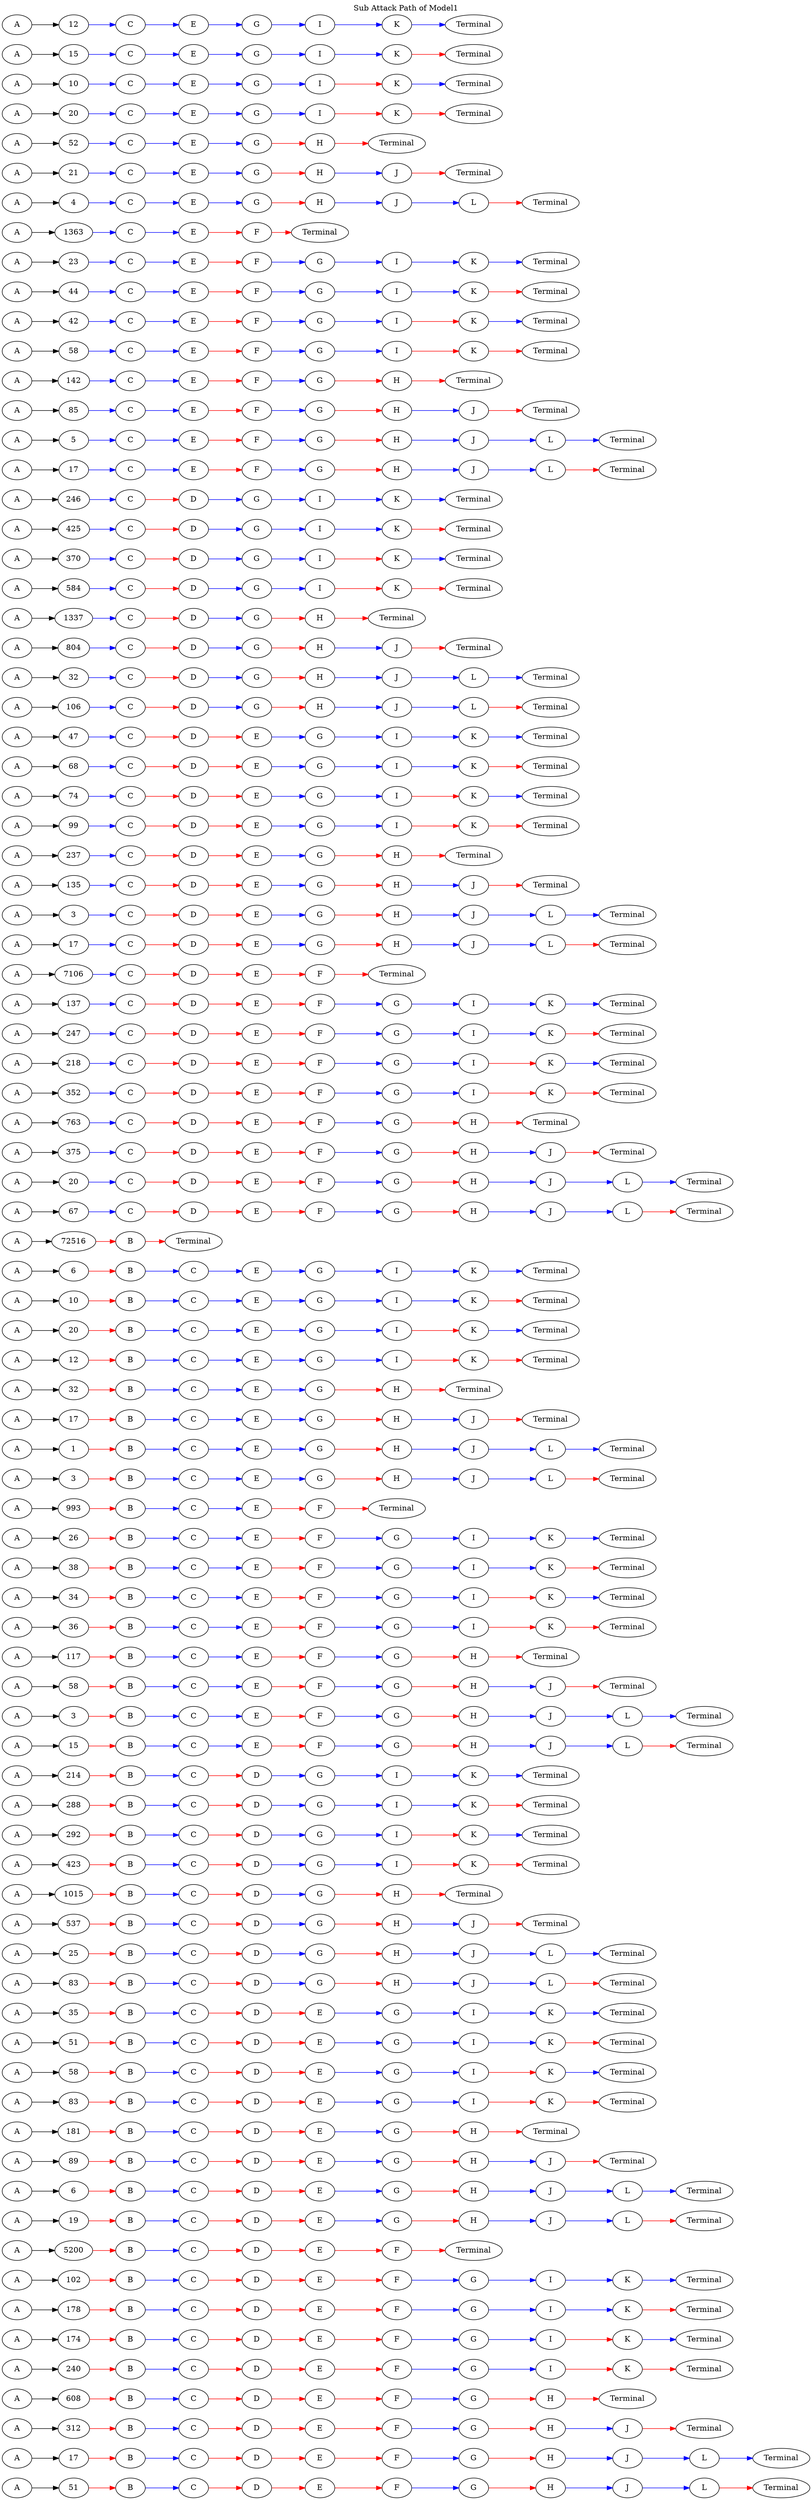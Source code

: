 // Sub Attack Path
digraph SubAttackPathModel {
	graph [label="Sub Attack Path of Model1" labelloc=t rankdir=LR]
	A1 [label=A]
	number_of_attack1 [label=51]
	A1 -> number_of_attack1
	B1 [label=B]
	number_of_attack1 -> B1 [color=red]
	C1 [label=C]
	B1 -> C1 [color=blue]
	D1 [label=D]
	C1 -> D1 [color=red]
	E1 [label=E]
	D1 -> E1 [color=red]
	F1 [label=F]
	E1 -> F1 [color=red]
	G1 [label=G]
	F1 -> G1 [color=blue]
	H1 [label=H]
	G1 -> H1 [color=red]
	J1 [label=J]
	H1 -> J1 [color=blue]
	L1 [label=L]
	J1 -> L1 [color=blue]
	Terminal1 [label=Terminal]
	L1 -> Terminal1 [color=red]
	A2 [label=A]
	number_of_attack2 [label=17]
	A2 -> number_of_attack2
	B2 [label=B]
	number_of_attack2 -> B2 [color=red]
	C2 [label=C]
	B2 -> C2 [color=blue]
	D2 [label=D]
	C2 -> D2 [color=red]
	E2 [label=E]
	D2 -> E2 [color=red]
	F2 [label=F]
	E2 -> F2 [color=red]
	G2 [label=G]
	F2 -> G2 [color=blue]
	H2 [label=H]
	G2 -> H2 [color=red]
	J2 [label=J]
	H2 -> J2 [color=blue]
	L2 [label=L]
	J2 -> L2 [color=blue]
	Terminal2 [label=Terminal]
	L2 -> Terminal2 [color=blue]
	A3 [label=A]
	number_of_attack3 [label=312]
	A3 -> number_of_attack3
	B3 [label=B]
	number_of_attack3 -> B3 [color=red]
	C3 [label=C]
	B3 -> C3 [color=blue]
	D3 [label=D]
	C3 -> D3 [color=red]
	E3 [label=E]
	D3 -> E3 [color=red]
	F3 [label=F]
	E3 -> F3 [color=red]
	G3 [label=G]
	F3 -> G3 [color=blue]
	H3 [label=H]
	G3 -> H3 [color=red]
	J3 [label=J]
	H3 -> J3 [color=blue]
	Terminal3 [label=Terminal]
	J3 -> Terminal3 [color=red]
	A4 [label=A]
	number_of_attack4 [label=608]
	A4 -> number_of_attack4
	B4 [label=B]
	number_of_attack4 -> B4 [color=red]
	C4 [label=C]
	B4 -> C4 [color=blue]
	D4 [label=D]
	C4 -> D4 [color=red]
	E4 [label=E]
	D4 -> E4 [color=red]
	F4 [label=F]
	E4 -> F4 [color=red]
	G4 [label=G]
	F4 -> G4 [color=blue]
	H4 [label=H]
	G4 -> H4 [color=red]
	Terminal4 [label=Terminal]
	H4 -> Terminal4 [color=red]
	A5 [label=A]
	number_of_attack5 [label=240]
	A5 -> number_of_attack5
	B5 [label=B]
	number_of_attack5 -> B5 [color=red]
	C5 [label=C]
	B5 -> C5 [color=blue]
	D5 [label=D]
	C5 -> D5 [color=red]
	E5 [label=E]
	D5 -> E5 [color=red]
	F5 [label=F]
	E5 -> F5 [color=red]
	G5 [label=G]
	F5 -> G5 [color=blue]
	I5 [label=I]
	G5 -> I5 [color=blue]
	K5 [label=K]
	I5 -> K5 [color=red]
	Terminal5 [label=Terminal]
	K5 -> Terminal5 [color=red]
	A6 [label=A]
	number_of_attack6 [label=174]
	A6 -> number_of_attack6
	B6 [label=B]
	number_of_attack6 -> B6 [color=red]
	C6 [label=C]
	B6 -> C6 [color=blue]
	D6 [label=D]
	C6 -> D6 [color=red]
	E6 [label=E]
	D6 -> E6 [color=red]
	F6 [label=F]
	E6 -> F6 [color=red]
	G6 [label=G]
	F6 -> G6 [color=blue]
	I6 [label=I]
	G6 -> I6 [color=blue]
	K6 [label=K]
	I6 -> K6 [color=red]
	Terminal6 [label=Terminal]
	K6 -> Terminal6 [color=blue]
	A7 [label=A]
	number_of_attack7 [label=178]
	A7 -> number_of_attack7
	B7 [label=B]
	number_of_attack7 -> B7 [color=red]
	C7 [label=C]
	B7 -> C7 [color=blue]
	D7 [label=D]
	C7 -> D7 [color=red]
	E7 [label=E]
	D7 -> E7 [color=red]
	F7 [label=F]
	E7 -> F7 [color=red]
	G7 [label=G]
	F7 -> G7 [color=blue]
	I7 [label=I]
	G7 -> I7 [color=blue]
	K7 [label=K]
	I7 -> K7 [color=blue]
	Terminal7 [label=Terminal]
	K7 -> Terminal7 [color=red]
	A8 [label=A]
	number_of_attack8 [label=102]
	A8 -> number_of_attack8
	B8 [label=B]
	number_of_attack8 -> B8 [color=red]
	C8 [label=C]
	B8 -> C8 [color=blue]
	D8 [label=D]
	C8 -> D8 [color=red]
	E8 [label=E]
	D8 -> E8 [color=red]
	F8 [label=F]
	E8 -> F8 [color=red]
	G8 [label=G]
	F8 -> G8 [color=blue]
	I8 [label=I]
	G8 -> I8 [color=blue]
	K8 [label=K]
	I8 -> K8 [color=blue]
	Terminal8 [label=Terminal]
	K8 -> Terminal8 [color=blue]
	A9 [label=A]
	number_of_attack9 [label=5200]
	A9 -> number_of_attack9
	B9 [label=B]
	number_of_attack9 -> B9 [color=red]
	C9 [label=C]
	B9 -> C9 [color=blue]
	D9 [label=D]
	C9 -> D9 [color=red]
	E9 [label=E]
	D9 -> E9 [color=red]
	F9 [label=F]
	E9 -> F9 [color=red]
	Terminal9 [label=Terminal]
	F9 -> Terminal9 [color=red]
	A10 [label=A]
	number_of_attack10 [label=19]
	A10 -> number_of_attack10
	B10 [label=B]
	number_of_attack10 -> B10 [color=red]
	C10 [label=C]
	B10 -> C10 [color=blue]
	D10 [label=D]
	C10 -> D10 [color=red]
	E10 [label=E]
	D10 -> E10 [color=red]
	G10 [label=G]
	E10 -> G10 [color=blue]
	H10 [label=H]
	G10 -> H10 [color=red]
	J10 [label=J]
	H10 -> J10 [color=blue]
	L10 [label=L]
	J10 -> L10 [color=blue]
	Terminal10 [label=Terminal]
	L10 -> Terminal10 [color=red]
	A11 [label=A]
	number_of_attack11 [label=6]
	A11 -> number_of_attack11
	B11 [label=B]
	number_of_attack11 -> B11 [color=red]
	C11 [label=C]
	B11 -> C11 [color=blue]
	D11 [label=D]
	C11 -> D11 [color=red]
	E11 [label=E]
	D11 -> E11 [color=red]
	G11 [label=G]
	E11 -> G11 [color=blue]
	H11 [label=H]
	G11 -> H11 [color=red]
	J11 [label=J]
	H11 -> J11 [color=blue]
	L11 [label=L]
	J11 -> L11 [color=blue]
	Terminal11 [label=Terminal]
	L11 -> Terminal11 [color=blue]
	A12 [label=A]
	number_of_attack12 [label=89]
	A12 -> number_of_attack12
	B12 [label=B]
	number_of_attack12 -> B12 [color=red]
	C12 [label=C]
	B12 -> C12 [color=blue]
	D12 [label=D]
	C12 -> D12 [color=red]
	E12 [label=E]
	D12 -> E12 [color=red]
	G12 [label=G]
	E12 -> G12 [color=blue]
	H12 [label=H]
	G12 -> H12 [color=red]
	J12 [label=J]
	H12 -> J12 [color=blue]
	Terminal12 [label=Terminal]
	J12 -> Terminal12 [color=red]
	A13 [label=A]
	number_of_attack13 [label=181]
	A13 -> number_of_attack13
	B13 [label=B]
	number_of_attack13 -> B13 [color=red]
	C13 [label=C]
	B13 -> C13 [color=blue]
	D13 [label=D]
	C13 -> D13 [color=red]
	E13 [label=E]
	D13 -> E13 [color=red]
	G13 [label=G]
	E13 -> G13 [color=blue]
	H13 [label=H]
	G13 -> H13 [color=red]
	Terminal13 [label=Terminal]
	H13 -> Terminal13 [color=red]
	A14 [label=A]
	number_of_attack14 [label=83]
	A14 -> number_of_attack14
	B14 [label=B]
	number_of_attack14 -> B14 [color=red]
	C14 [label=C]
	B14 -> C14 [color=blue]
	D14 [label=D]
	C14 -> D14 [color=red]
	E14 [label=E]
	D14 -> E14 [color=red]
	G14 [label=G]
	E14 -> G14 [color=blue]
	I14 [label=I]
	G14 -> I14 [color=blue]
	K14 [label=K]
	I14 -> K14 [color=red]
	Terminal14 [label=Terminal]
	K14 -> Terminal14 [color=red]
	A15 [label=A]
	number_of_attack15 [label=58]
	A15 -> number_of_attack15
	B15 [label=B]
	number_of_attack15 -> B15 [color=red]
	C15 [label=C]
	B15 -> C15 [color=blue]
	D15 [label=D]
	C15 -> D15 [color=red]
	E15 [label=E]
	D15 -> E15 [color=red]
	G15 [label=G]
	E15 -> G15 [color=blue]
	I15 [label=I]
	G15 -> I15 [color=blue]
	K15 [label=K]
	I15 -> K15 [color=red]
	Terminal15 [label=Terminal]
	K15 -> Terminal15 [color=blue]
	A16 [label=A]
	number_of_attack16 [label=51]
	A16 -> number_of_attack16
	B16 [label=B]
	number_of_attack16 -> B16 [color=red]
	C16 [label=C]
	B16 -> C16 [color=blue]
	D16 [label=D]
	C16 -> D16 [color=red]
	E16 [label=E]
	D16 -> E16 [color=red]
	G16 [label=G]
	E16 -> G16 [color=blue]
	I16 [label=I]
	G16 -> I16 [color=blue]
	K16 [label=K]
	I16 -> K16 [color=blue]
	Terminal16 [label=Terminal]
	K16 -> Terminal16 [color=red]
	A17 [label=A]
	number_of_attack17 [label=35]
	A17 -> number_of_attack17
	B17 [label=B]
	number_of_attack17 -> B17 [color=red]
	C17 [label=C]
	B17 -> C17 [color=blue]
	D17 [label=D]
	C17 -> D17 [color=red]
	E17 [label=E]
	D17 -> E17 [color=red]
	G17 [label=G]
	E17 -> G17 [color=blue]
	I17 [label=I]
	G17 -> I17 [color=blue]
	K17 [label=K]
	I17 -> K17 [color=blue]
	Terminal17 [label=Terminal]
	K17 -> Terminal17 [color=blue]
	A18 [label=A]
	number_of_attack18 [label=83]
	A18 -> number_of_attack18
	B18 [label=B]
	number_of_attack18 -> B18 [color=red]
	C18 [label=C]
	B18 -> C18 [color=blue]
	D18 [label=D]
	C18 -> D18 [color=red]
	G18 [label=G]
	D18 -> G18 [color=blue]
	H18 [label=H]
	G18 -> H18 [color=red]
	J18 [label=J]
	H18 -> J18 [color=blue]
	L18 [label=L]
	J18 -> L18 [color=blue]
	Terminal18 [label=Terminal]
	L18 -> Terminal18 [color=red]
	A19 [label=A]
	number_of_attack19 [label=25]
	A19 -> number_of_attack19
	B19 [label=B]
	number_of_attack19 -> B19 [color=red]
	C19 [label=C]
	B19 -> C19 [color=blue]
	D19 [label=D]
	C19 -> D19 [color=red]
	G19 [label=G]
	D19 -> G19 [color=blue]
	H19 [label=H]
	G19 -> H19 [color=red]
	J19 [label=J]
	H19 -> J19 [color=blue]
	L19 [label=L]
	J19 -> L19 [color=blue]
	Terminal19 [label=Terminal]
	L19 -> Terminal19 [color=blue]
	A20 [label=A]
	number_of_attack20 [label=537]
	A20 -> number_of_attack20
	B20 [label=B]
	number_of_attack20 -> B20 [color=red]
	C20 [label=C]
	B20 -> C20 [color=blue]
	D20 [label=D]
	C20 -> D20 [color=red]
	G20 [label=G]
	D20 -> G20 [color=blue]
	H20 [label=H]
	G20 -> H20 [color=red]
	J20 [label=J]
	H20 -> J20 [color=blue]
	Terminal20 [label=Terminal]
	J20 -> Terminal20 [color=red]
	A21 [label=A]
	number_of_attack21 [label=1015]
	A21 -> number_of_attack21
	B21 [label=B]
	number_of_attack21 -> B21 [color=red]
	C21 [label=C]
	B21 -> C21 [color=blue]
	D21 [label=D]
	C21 -> D21 [color=red]
	G21 [label=G]
	D21 -> G21 [color=blue]
	H21 [label=H]
	G21 -> H21 [color=red]
	Terminal21 [label=Terminal]
	H21 -> Terminal21 [color=red]
	A22 [label=A]
	number_of_attack22 [label=423]
	A22 -> number_of_attack22
	B22 [label=B]
	number_of_attack22 -> B22 [color=red]
	C22 [label=C]
	B22 -> C22 [color=blue]
	D22 [label=D]
	C22 -> D22 [color=red]
	G22 [label=G]
	D22 -> G22 [color=blue]
	I22 [label=I]
	G22 -> I22 [color=blue]
	K22 [label=K]
	I22 -> K22 [color=red]
	Terminal22 [label=Terminal]
	K22 -> Terminal22 [color=red]
	A23 [label=A]
	number_of_attack23 [label=292]
	A23 -> number_of_attack23
	B23 [label=B]
	number_of_attack23 -> B23 [color=red]
	C23 [label=C]
	B23 -> C23 [color=blue]
	D23 [label=D]
	C23 -> D23 [color=red]
	G23 [label=G]
	D23 -> G23 [color=blue]
	I23 [label=I]
	G23 -> I23 [color=blue]
	K23 [label=K]
	I23 -> K23 [color=red]
	Terminal23 [label=Terminal]
	K23 -> Terminal23 [color=blue]
	A24 [label=A]
	number_of_attack24 [label=288]
	A24 -> number_of_attack24
	B24 [label=B]
	number_of_attack24 -> B24 [color=red]
	C24 [label=C]
	B24 -> C24 [color=blue]
	D24 [label=D]
	C24 -> D24 [color=red]
	G24 [label=G]
	D24 -> G24 [color=blue]
	I24 [label=I]
	G24 -> I24 [color=blue]
	K24 [label=K]
	I24 -> K24 [color=blue]
	Terminal24 [label=Terminal]
	K24 -> Terminal24 [color=red]
	A25 [label=A]
	number_of_attack25 [label=214]
	A25 -> number_of_attack25
	B25 [label=B]
	number_of_attack25 -> B25 [color=red]
	C25 [label=C]
	B25 -> C25 [color=blue]
	D25 [label=D]
	C25 -> D25 [color=red]
	G25 [label=G]
	D25 -> G25 [color=blue]
	I25 [label=I]
	G25 -> I25 [color=blue]
	K25 [label=K]
	I25 -> K25 [color=blue]
	Terminal25 [label=Terminal]
	K25 -> Terminal25 [color=blue]
	A26 [label=A]
	number_of_attack26 [label=15]
	A26 -> number_of_attack26
	B26 [label=B]
	number_of_attack26 -> B26 [color=red]
	C26 [label=C]
	B26 -> C26 [color=blue]
	E26 [label=E]
	C26 -> E26 [color=blue]
	F26 [label=F]
	E26 -> F26 [color=red]
	G26 [label=G]
	F26 -> G26 [color=blue]
	H26 [label=H]
	G26 -> H26 [color=red]
	J26 [label=J]
	H26 -> J26 [color=blue]
	L26 [label=L]
	J26 -> L26 [color=blue]
	Terminal26 [label=Terminal]
	L26 -> Terminal26 [color=red]
	A27 [label=A]
	number_of_attack27 [label=3]
	A27 -> number_of_attack27
	B27 [label=B]
	number_of_attack27 -> B27 [color=red]
	C27 [label=C]
	B27 -> C27 [color=blue]
	E27 [label=E]
	C27 -> E27 [color=blue]
	F27 [label=F]
	E27 -> F27 [color=red]
	G27 [label=G]
	F27 -> G27 [color=blue]
	H27 [label=H]
	G27 -> H27 [color=red]
	J27 [label=J]
	H27 -> J27 [color=blue]
	L27 [label=L]
	J27 -> L27 [color=blue]
	Terminal27 [label=Terminal]
	L27 -> Terminal27 [color=blue]
	A28 [label=A]
	number_of_attack28 [label=58]
	A28 -> number_of_attack28
	B28 [label=B]
	number_of_attack28 -> B28 [color=red]
	C28 [label=C]
	B28 -> C28 [color=blue]
	E28 [label=E]
	C28 -> E28 [color=blue]
	F28 [label=F]
	E28 -> F28 [color=red]
	G28 [label=G]
	F28 -> G28 [color=blue]
	H28 [label=H]
	G28 -> H28 [color=red]
	J28 [label=J]
	H28 -> J28 [color=blue]
	Terminal28 [label=Terminal]
	J28 -> Terminal28 [color=red]
	A29 [label=A]
	number_of_attack29 [label=117]
	A29 -> number_of_attack29
	B29 [label=B]
	number_of_attack29 -> B29 [color=red]
	C29 [label=C]
	B29 -> C29 [color=blue]
	E29 [label=E]
	C29 -> E29 [color=blue]
	F29 [label=F]
	E29 -> F29 [color=red]
	G29 [label=G]
	F29 -> G29 [color=blue]
	H29 [label=H]
	G29 -> H29 [color=red]
	Terminal29 [label=Terminal]
	H29 -> Terminal29 [color=red]
	A30 [label=A]
	number_of_attack30 [label=36]
	A30 -> number_of_attack30
	B30 [label=B]
	number_of_attack30 -> B30 [color=red]
	C30 [label=C]
	B30 -> C30 [color=blue]
	E30 [label=E]
	C30 -> E30 [color=blue]
	F30 [label=F]
	E30 -> F30 [color=red]
	G30 [label=G]
	F30 -> G30 [color=blue]
	I30 [label=I]
	G30 -> I30 [color=blue]
	K30 [label=K]
	I30 -> K30 [color=red]
	Terminal30 [label=Terminal]
	K30 -> Terminal30 [color=red]
	A31 [label=A]
	number_of_attack31 [label=34]
	A31 -> number_of_attack31
	B31 [label=B]
	number_of_attack31 -> B31 [color=red]
	C31 [label=C]
	B31 -> C31 [color=blue]
	E31 [label=E]
	C31 -> E31 [color=blue]
	F31 [label=F]
	E31 -> F31 [color=red]
	G31 [label=G]
	F31 -> G31 [color=blue]
	I31 [label=I]
	G31 -> I31 [color=blue]
	K31 [label=K]
	I31 -> K31 [color=red]
	Terminal31 [label=Terminal]
	K31 -> Terminal31 [color=blue]
	A32 [label=A]
	number_of_attack32 [label=38]
	A32 -> number_of_attack32
	B32 [label=B]
	number_of_attack32 -> B32 [color=red]
	C32 [label=C]
	B32 -> C32 [color=blue]
	E32 [label=E]
	C32 -> E32 [color=blue]
	F32 [label=F]
	E32 -> F32 [color=red]
	G32 [label=G]
	F32 -> G32 [color=blue]
	I32 [label=I]
	G32 -> I32 [color=blue]
	K32 [label=K]
	I32 -> K32 [color=blue]
	Terminal32 [label=Terminal]
	K32 -> Terminal32 [color=red]
	A33 [label=A]
	number_of_attack33 [label=26]
	A33 -> number_of_attack33
	B33 [label=B]
	number_of_attack33 -> B33 [color=red]
	C33 [label=C]
	B33 -> C33 [color=blue]
	E33 [label=E]
	C33 -> E33 [color=blue]
	F33 [label=F]
	E33 -> F33 [color=red]
	G33 [label=G]
	F33 -> G33 [color=blue]
	I33 [label=I]
	G33 -> I33 [color=blue]
	K33 [label=K]
	I33 -> K33 [color=blue]
	Terminal33 [label=Terminal]
	K33 -> Terminal33 [color=blue]
	A34 [label=A]
	number_of_attack34 [label=993]
	A34 -> number_of_attack34
	B34 [label=B]
	number_of_attack34 -> B34 [color=red]
	C34 [label=C]
	B34 -> C34 [color=blue]
	E34 [label=E]
	C34 -> E34 [color=blue]
	F34 [label=F]
	E34 -> F34 [color=red]
	Terminal34 [label=Terminal]
	F34 -> Terminal34 [color=red]
	A35 [label=A]
	number_of_attack35 [label=3]
	A35 -> number_of_attack35
	B35 [label=B]
	number_of_attack35 -> B35 [color=red]
	C35 [label=C]
	B35 -> C35 [color=blue]
	E35 [label=E]
	C35 -> E35 [color=blue]
	G35 [label=G]
	E35 -> G35 [color=blue]
	H35 [label=H]
	G35 -> H35 [color=red]
	J35 [label=J]
	H35 -> J35 [color=blue]
	L35 [label=L]
	J35 -> L35 [color=blue]
	Terminal35 [label=Terminal]
	L35 -> Terminal35 [color=red]
	A36 [label=A]
	number_of_attack36 [label=1]
	A36 -> number_of_attack36
	B36 [label=B]
	number_of_attack36 -> B36 [color=red]
	C36 [label=C]
	B36 -> C36 [color=blue]
	E36 [label=E]
	C36 -> E36 [color=blue]
	G36 [label=G]
	E36 -> G36 [color=blue]
	H36 [label=H]
	G36 -> H36 [color=red]
	J36 [label=J]
	H36 -> J36 [color=blue]
	L36 [label=L]
	J36 -> L36 [color=blue]
	Terminal36 [label=Terminal]
	L36 -> Terminal36 [color=blue]
	A37 [label=A]
	number_of_attack37 [label=17]
	A37 -> number_of_attack37
	B37 [label=B]
	number_of_attack37 -> B37 [color=red]
	C37 [label=C]
	B37 -> C37 [color=blue]
	E37 [label=E]
	C37 -> E37 [color=blue]
	G37 [label=G]
	E37 -> G37 [color=blue]
	H37 [label=H]
	G37 -> H37 [color=red]
	J37 [label=J]
	H37 -> J37 [color=blue]
	Terminal37 [label=Terminal]
	J37 -> Terminal37 [color=red]
	A38 [label=A]
	number_of_attack38 [label=32]
	A38 -> number_of_attack38
	B38 [label=B]
	number_of_attack38 -> B38 [color=red]
	C38 [label=C]
	B38 -> C38 [color=blue]
	E38 [label=E]
	C38 -> E38 [color=blue]
	G38 [label=G]
	E38 -> G38 [color=blue]
	H38 [label=H]
	G38 -> H38 [color=red]
	Terminal38 [label=Terminal]
	H38 -> Terminal38 [color=red]
	A39 [label=A]
	number_of_attack39 [label=12]
	A39 -> number_of_attack39
	B39 [label=B]
	number_of_attack39 -> B39 [color=red]
	C39 [label=C]
	B39 -> C39 [color=blue]
	E39 [label=E]
	C39 -> E39 [color=blue]
	G39 [label=G]
	E39 -> G39 [color=blue]
	I39 [label=I]
	G39 -> I39 [color=blue]
	K39 [label=K]
	I39 -> K39 [color=red]
	Terminal39 [label=Terminal]
	K39 -> Terminal39 [color=red]
	A40 [label=A]
	number_of_attack40 [label=20]
	A40 -> number_of_attack40
	B40 [label=B]
	number_of_attack40 -> B40 [color=red]
	C40 [label=C]
	B40 -> C40 [color=blue]
	E40 [label=E]
	C40 -> E40 [color=blue]
	G40 [label=G]
	E40 -> G40 [color=blue]
	I40 [label=I]
	G40 -> I40 [color=blue]
	K40 [label=K]
	I40 -> K40 [color=red]
	Terminal40 [label=Terminal]
	K40 -> Terminal40 [color=blue]
	A41 [label=A]
	number_of_attack41 [label=10]
	A41 -> number_of_attack41
	B41 [label=B]
	number_of_attack41 -> B41 [color=red]
	C41 [label=C]
	B41 -> C41 [color=blue]
	E41 [label=E]
	C41 -> E41 [color=blue]
	G41 [label=G]
	E41 -> G41 [color=blue]
	I41 [label=I]
	G41 -> I41 [color=blue]
	K41 [label=K]
	I41 -> K41 [color=blue]
	Terminal41 [label=Terminal]
	K41 -> Terminal41 [color=red]
	A42 [label=A]
	number_of_attack42 [label=6]
	A42 -> number_of_attack42
	B42 [label=B]
	number_of_attack42 -> B42 [color=red]
	C42 [label=C]
	B42 -> C42 [color=blue]
	E42 [label=E]
	C42 -> E42 [color=blue]
	G42 [label=G]
	E42 -> G42 [color=blue]
	I42 [label=I]
	G42 -> I42 [color=blue]
	K42 [label=K]
	I42 -> K42 [color=blue]
	Terminal42 [label=Terminal]
	K42 -> Terminal42 [color=blue]
	A43 [label=A]
	number_of_attack43 [label=72516]
	A43 -> number_of_attack43
	B43 [label=B]
	number_of_attack43 -> B43 [color=red]
	Terminal43 [label=Terminal]
	B43 -> Terminal43 [color=red]
	A44 [label=A]
	number_of_attack44 [label=67]
	A44 -> number_of_attack44
	C44 [label=C]
	number_of_attack44 -> C44 [color=blue]
	D44 [label=D]
	C44 -> D44 [color=red]
	E44 [label=E]
	D44 -> E44 [color=red]
	F44 [label=F]
	E44 -> F44 [color=red]
	G44 [label=G]
	F44 -> G44 [color=blue]
	H44 [label=H]
	G44 -> H44 [color=red]
	J44 [label=J]
	H44 -> J44 [color=blue]
	L44 [label=L]
	J44 -> L44 [color=blue]
	Terminal44 [label=Terminal]
	L44 -> Terminal44 [color=red]
	A45 [label=A]
	number_of_attack45 [label=20]
	A45 -> number_of_attack45
	C45 [label=C]
	number_of_attack45 -> C45 [color=blue]
	D45 [label=D]
	C45 -> D45 [color=red]
	E45 [label=E]
	D45 -> E45 [color=red]
	F45 [label=F]
	E45 -> F45 [color=red]
	G45 [label=G]
	F45 -> G45 [color=blue]
	H45 [label=H]
	G45 -> H45 [color=red]
	J45 [label=J]
	H45 -> J45 [color=blue]
	L45 [label=L]
	J45 -> L45 [color=blue]
	Terminal45 [label=Terminal]
	L45 -> Terminal45 [color=blue]
	A46 [label=A]
	number_of_attack46 [label=375]
	A46 -> number_of_attack46
	C46 [label=C]
	number_of_attack46 -> C46 [color=blue]
	D46 [label=D]
	C46 -> D46 [color=red]
	E46 [label=E]
	D46 -> E46 [color=red]
	F46 [label=F]
	E46 -> F46 [color=red]
	G46 [label=G]
	F46 -> G46 [color=blue]
	H46 [label=H]
	G46 -> H46 [color=red]
	J46 [label=J]
	H46 -> J46 [color=blue]
	Terminal46 [label=Terminal]
	J46 -> Terminal46 [color=red]
	A47 [label=A]
	number_of_attack47 [label=763]
	A47 -> number_of_attack47
	C47 [label=C]
	number_of_attack47 -> C47 [color=blue]
	D47 [label=D]
	C47 -> D47 [color=red]
	E47 [label=E]
	D47 -> E47 [color=red]
	F47 [label=F]
	E47 -> F47 [color=red]
	G47 [label=G]
	F47 -> G47 [color=blue]
	H47 [label=H]
	G47 -> H47 [color=red]
	Terminal47 [label=Terminal]
	H47 -> Terminal47 [color=red]
	A48 [label=A]
	number_of_attack48 [label=352]
	A48 -> number_of_attack48
	C48 [label=C]
	number_of_attack48 -> C48 [color=blue]
	D48 [label=D]
	C48 -> D48 [color=red]
	E48 [label=E]
	D48 -> E48 [color=red]
	F48 [label=F]
	E48 -> F48 [color=red]
	G48 [label=G]
	F48 -> G48 [color=blue]
	I48 [label=I]
	G48 -> I48 [color=blue]
	K48 [label=K]
	I48 -> K48 [color=red]
	Terminal48 [label=Terminal]
	K48 -> Terminal48 [color=red]
	A49 [label=A]
	number_of_attack49 [label=218]
	A49 -> number_of_attack49
	C49 [label=C]
	number_of_attack49 -> C49 [color=blue]
	D49 [label=D]
	C49 -> D49 [color=red]
	E49 [label=E]
	D49 -> E49 [color=red]
	F49 [label=F]
	E49 -> F49 [color=red]
	G49 [label=G]
	F49 -> G49 [color=blue]
	I49 [label=I]
	G49 -> I49 [color=blue]
	K49 [label=K]
	I49 -> K49 [color=red]
	Terminal49 [label=Terminal]
	K49 -> Terminal49 [color=blue]
	A50 [label=A]
	number_of_attack50 [label=247]
	A50 -> number_of_attack50
	C50 [label=C]
	number_of_attack50 -> C50 [color=blue]
	D50 [label=D]
	C50 -> D50 [color=red]
	E50 [label=E]
	D50 -> E50 [color=red]
	F50 [label=F]
	E50 -> F50 [color=red]
	G50 [label=G]
	F50 -> G50 [color=blue]
	I50 [label=I]
	G50 -> I50 [color=blue]
	K50 [label=K]
	I50 -> K50 [color=blue]
	Terminal50 [label=Terminal]
	K50 -> Terminal50 [color=red]
	A51 [label=A]
	number_of_attack51 [label=137]
	A51 -> number_of_attack51
	C51 [label=C]
	number_of_attack51 -> C51 [color=blue]
	D51 [label=D]
	C51 -> D51 [color=red]
	E51 [label=E]
	D51 -> E51 [color=red]
	F51 [label=F]
	E51 -> F51 [color=red]
	G51 [label=G]
	F51 -> G51 [color=blue]
	I51 [label=I]
	G51 -> I51 [color=blue]
	K51 [label=K]
	I51 -> K51 [color=blue]
	Terminal51 [label=Terminal]
	K51 -> Terminal51 [color=blue]
	A52 [label=A]
	number_of_attack52 [label=7106]
	A52 -> number_of_attack52
	C52 [label=C]
	number_of_attack52 -> C52 [color=blue]
	D52 [label=D]
	C52 -> D52 [color=red]
	E52 [label=E]
	D52 -> E52 [color=red]
	F52 [label=F]
	E52 -> F52 [color=red]
	Terminal52 [label=Terminal]
	F52 -> Terminal52 [color=red]
	A53 [label=A]
	number_of_attack53 [label=17]
	A53 -> number_of_attack53
	C53 [label=C]
	number_of_attack53 -> C53 [color=blue]
	D53 [label=D]
	C53 -> D53 [color=red]
	E53 [label=E]
	D53 -> E53 [color=red]
	G53 [label=G]
	E53 -> G53 [color=blue]
	H53 [label=H]
	G53 -> H53 [color=red]
	J53 [label=J]
	H53 -> J53 [color=blue]
	L53 [label=L]
	J53 -> L53 [color=blue]
	Terminal53 [label=Terminal]
	L53 -> Terminal53 [color=red]
	A54 [label=A]
	number_of_attack54 [label=3]
	A54 -> number_of_attack54
	C54 [label=C]
	number_of_attack54 -> C54 [color=blue]
	D54 [label=D]
	C54 -> D54 [color=red]
	E54 [label=E]
	D54 -> E54 [color=red]
	G54 [label=G]
	E54 -> G54 [color=blue]
	H54 [label=H]
	G54 -> H54 [color=red]
	J54 [label=J]
	H54 -> J54 [color=blue]
	L54 [label=L]
	J54 -> L54 [color=blue]
	Terminal54 [label=Terminal]
	L54 -> Terminal54 [color=blue]
	A55 [label=A]
	number_of_attack55 [label=135]
	A55 -> number_of_attack55
	C55 [label=C]
	number_of_attack55 -> C55 [color=blue]
	D55 [label=D]
	C55 -> D55 [color=red]
	E55 [label=E]
	D55 -> E55 [color=red]
	G55 [label=G]
	E55 -> G55 [color=blue]
	H55 [label=H]
	G55 -> H55 [color=red]
	J55 [label=J]
	H55 -> J55 [color=blue]
	Terminal55 [label=Terminal]
	J55 -> Terminal55 [color=red]
	A56 [label=A]
	number_of_attack56 [label=237]
	A56 -> number_of_attack56
	C56 [label=C]
	number_of_attack56 -> C56 [color=blue]
	D56 [label=D]
	C56 -> D56 [color=red]
	E56 [label=E]
	D56 -> E56 [color=red]
	G56 [label=G]
	E56 -> G56 [color=blue]
	H56 [label=H]
	G56 -> H56 [color=red]
	Terminal56 [label=Terminal]
	H56 -> Terminal56 [color=red]
	A57 [label=A]
	number_of_attack57 [label=99]
	A57 -> number_of_attack57
	C57 [label=C]
	number_of_attack57 -> C57 [color=blue]
	D57 [label=D]
	C57 -> D57 [color=red]
	E57 [label=E]
	D57 -> E57 [color=red]
	G57 [label=G]
	E57 -> G57 [color=blue]
	I57 [label=I]
	G57 -> I57 [color=blue]
	K57 [label=K]
	I57 -> K57 [color=red]
	Terminal57 [label=Terminal]
	K57 -> Terminal57 [color=red]
	A58 [label=A]
	number_of_attack58 [label=74]
	A58 -> number_of_attack58
	C58 [label=C]
	number_of_attack58 -> C58 [color=blue]
	D58 [label=D]
	C58 -> D58 [color=red]
	E58 [label=E]
	D58 -> E58 [color=red]
	G58 [label=G]
	E58 -> G58 [color=blue]
	I58 [label=I]
	G58 -> I58 [color=blue]
	K58 [label=K]
	I58 -> K58 [color=red]
	Terminal58 [label=Terminal]
	K58 -> Terminal58 [color=blue]
	A59 [label=A]
	number_of_attack59 [label=68]
	A59 -> number_of_attack59
	C59 [label=C]
	number_of_attack59 -> C59 [color=blue]
	D59 [label=D]
	C59 -> D59 [color=red]
	E59 [label=E]
	D59 -> E59 [color=red]
	G59 [label=G]
	E59 -> G59 [color=blue]
	I59 [label=I]
	G59 -> I59 [color=blue]
	K59 [label=K]
	I59 -> K59 [color=blue]
	Terminal59 [label=Terminal]
	K59 -> Terminal59 [color=red]
	A60 [label=A]
	number_of_attack60 [label=47]
	A60 -> number_of_attack60
	C60 [label=C]
	number_of_attack60 -> C60 [color=blue]
	D60 [label=D]
	C60 -> D60 [color=red]
	E60 [label=E]
	D60 -> E60 [color=red]
	G60 [label=G]
	E60 -> G60 [color=blue]
	I60 [label=I]
	G60 -> I60 [color=blue]
	K60 [label=K]
	I60 -> K60 [color=blue]
	Terminal60 [label=Terminal]
	K60 -> Terminal60 [color=blue]
	A61 [label=A]
	number_of_attack61 [label=106]
	A61 -> number_of_attack61
	C61 [label=C]
	number_of_attack61 -> C61 [color=blue]
	D61 [label=D]
	C61 -> D61 [color=red]
	G61 [label=G]
	D61 -> G61 [color=blue]
	H61 [label=H]
	G61 -> H61 [color=red]
	J61 [label=J]
	H61 -> J61 [color=blue]
	L61 [label=L]
	J61 -> L61 [color=blue]
	Terminal61 [label=Terminal]
	L61 -> Terminal61 [color=red]
	A62 [label=A]
	number_of_attack62 [label=32]
	A62 -> number_of_attack62
	C62 [label=C]
	number_of_attack62 -> C62 [color=blue]
	D62 [label=D]
	C62 -> D62 [color=red]
	G62 [label=G]
	D62 -> G62 [color=blue]
	H62 [label=H]
	G62 -> H62 [color=red]
	J62 [label=J]
	H62 -> J62 [color=blue]
	L62 [label=L]
	J62 -> L62 [color=blue]
	Terminal62 [label=Terminal]
	L62 -> Terminal62 [color=blue]
	A63 [label=A]
	number_of_attack63 [label=804]
	A63 -> number_of_attack63
	C63 [label=C]
	number_of_attack63 -> C63 [color=blue]
	D63 [label=D]
	C63 -> D63 [color=red]
	G63 [label=G]
	D63 -> G63 [color=blue]
	H63 [label=H]
	G63 -> H63 [color=red]
	J63 [label=J]
	H63 -> J63 [color=blue]
	Terminal63 [label=Terminal]
	J63 -> Terminal63 [color=red]
	A64 [label=A]
	number_of_attack64 [label=1337]
	A64 -> number_of_attack64
	C64 [label=C]
	number_of_attack64 -> C64 [color=blue]
	D64 [label=D]
	C64 -> D64 [color=red]
	G64 [label=G]
	D64 -> G64 [color=blue]
	H64 [label=H]
	G64 -> H64 [color=red]
	Terminal64 [label=Terminal]
	H64 -> Terminal64 [color=red]
	A65 [label=A]
	number_of_attack65 [label=584]
	A65 -> number_of_attack65
	C65 [label=C]
	number_of_attack65 -> C65 [color=blue]
	D65 [label=D]
	C65 -> D65 [color=red]
	G65 [label=G]
	D65 -> G65 [color=blue]
	I65 [label=I]
	G65 -> I65 [color=blue]
	K65 [label=K]
	I65 -> K65 [color=red]
	Terminal65 [label=Terminal]
	K65 -> Terminal65 [color=red]
	A66 [label=A]
	number_of_attack66 [label=370]
	A66 -> number_of_attack66
	C66 [label=C]
	number_of_attack66 -> C66 [color=blue]
	D66 [label=D]
	C66 -> D66 [color=red]
	G66 [label=G]
	D66 -> G66 [color=blue]
	I66 [label=I]
	G66 -> I66 [color=blue]
	K66 [label=K]
	I66 -> K66 [color=red]
	Terminal66 [label=Terminal]
	K66 -> Terminal66 [color=blue]
	A67 [label=A]
	number_of_attack67 [label=425]
	A67 -> number_of_attack67
	C67 [label=C]
	number_of_attack67 -> C67 [color=blue]
	D67 [label=D]
	C67 -> D67 [color=red]
	G67 [label=G]
	D67 -> G67 [color=blue]
	I67 [label=I]
	G67 -> I67 [color=blue]
	K67 [label=K]
	I67 -> K67 [color=blue]
	Terminal67 [label=Terminal]
	K67 -> Terminal67 [color=red]
	A68 [label=A]
	number_of_attack68 [label=246]
	A68 -> number_of_attack68
	C68 [label=C]
	number_of_attack68 -> C68 [color=blue]
	D68 [label=D]
	C68 -> D68 [color=red]
	G68 [label=G]
	D68 -> G68 [color=blue]
	I68 [label=I]
	G68 -> I68 [color=blue]
	K68 [label=K]
	I68 -> K68 [color=blue]
	Terminal68 [label=Terminal]
	K68 -> Terminal68 [color=blue]
	A69 [label=A]
	number_of_attack69 [label=17]
	A69 -> number_of_attack69
	C69 [label=C]
	number_of_attack69 -> C69 [color=blue]
	E69 [label=E]
	C69 -> E69 [color=blue]
	F69 [label=F]
	E69 -> F69 [color=red]
	G69 [label=G]
	F69 -> G69 [color=blue]
	H69 [label=H]
	G69 -> H69 [color=red]
	J69 [label=J]
	H69 -> J69 [color=blue]
	L69 [label=L]
	J69 -> L69 [color=blue]
	Terminal69 [label=Terminal]
	L69 -> Terminal69 [color=red]
	A70 [label=A]
	number_of_attack70 [label=5]
	A70 -> number_of_attack70
	C70 [label=C]
	number_of_attack70 -> C70 [color=blue]
	E70 [label=E]
	C70 -> E70 [color=blue]
	F70 [label=F]
	E70 -> F70 [color=red]
	G70 [label=G]
	F70 -> G70 [color=blue]
	H70 [label=H]
	G70 -> H70 [color=red]
	J70 [label=J]
	H70 -> J70 [color=blue]
	L70 [label=L]
	J70 -> L70 [color=blue]
	Terminal70 [label=Terminal]
	L70 -> Terminal70 [color=blue]
	A71 [label=A]
	number_of_attack71 [label=85]
	A71 -> number_of_attack71
	C71 [label=C]
	number_of_attack71 -> C71 [color=blue]
	E71 [label=E]
	C71 -> E71 [color=blue]
	F71 [label=F]
	E71 -> F71 [color=red]
	G71 [label=G]
	F71 -> G71 [color=blue]
	H71 [label=H]
	G71 -> H71 [color=red]
	J71 [label=J]
	H71 -> J71 [color=blue]
	Terminal71 [label=Terminal]
	J71 -> Terminal71 [color=red]
	A72 [label=A]
	number_of_attack72 [label=142]
	A72 -> number_of_attack72
	C72 [label=C]
	number_of_attack72 -> C72 [color=blue]
	E72 [label=E]
	C72 -> E72 [color=blue]
	F72 [label=F]
	E72 -> F72 [color=red]
	G72 [label=G]
	F72 -> G72 [color=blue]
	H72 [label=H]
	G72 -> H72 [color=red]
	Terminal72 [label=Terminal]
	H72 -> Terminal72 [color=red]
	A73 [label=A]
	number_of_attack73 [label=58]
	A73 -> number_of_attack73
	C73 [label=C]
	number_of_attack73 -> C73 [color=blue]
	E73 [label=E]
	C73 -> E73 [color=blue]
	F73 [label=F]
	E73 -> F73 [color=red]
	G73 [label=G]
	F73 -> G73 [color=blue]
	I73 [label=I]
	G73 -> I73 [color=blue]
	K73 [label=K]
	I73 -> K73 [color=red]
	Terminal73 [label=Terminal]
	K73 -> Terminal73 [color=red]
	A74 [label=A]
	number_of_attack74 [label=42]
	A74 -> number_of_attack74
	C74 [label=C]
	number_of_attack74 -> C74 [color=blue]
	E74 [label=E]
	C74 -> E74 [color=blue]
	F74 [label=F]
	E74 -> F74 [color=red]
	G74 [label=G]
	F74 -> G74 [color=blue]
	I74 [label=I]
	G74 -> I74 [color=blue]
	K74 [label=K]
	I74 -> K74 [color=red]
	Terminal74 [label=Terminal]
	K74 -> Terminal74 [color=blue]
	A75 [label=A]
	number_of_attack75 [label=44]
	A75 -> number_of_attack75
	C75 [label=C]
	number_of_attack75 -> C75 [color=blue]
	E75 [label=E]
	C75 -> E75 [color=blue]
	F75 [label=F]
	E75 -> F75 [color=red]
	G75 [label=G]
	F75 -> G75 [color=blue]
	I75 [label=I]
	G75 -> I75 [color=blue]
	K75 [label=K]
	I75 -> K75 [color=blue]
	Terminal75 [label=Terminal]
	K75 -> Terminal75 [color=red]
	A76 [label=A]
	number_of_attack76 [label=23]
	A76 -> number_of_attack76
	C76 [label=C]
	number_of_attack76 -> C76 [color=blue]
	E76 [label=E]
	C76 -> E76 [color=blue]
	F76 [label=F]
	E76 -> F76 [color=red]
	G76 [label=G]
	F76 -> G76 [color=blue]
	I76 [label=I]
	G76 -> I76 [color=blue]
	K76 [label=K]
	I76 -> K76 [color=blue]
	Terminal76 [label=Terminal]
	K76 -> Terminal76 [color=blue]
	A77 [label=A]
	number_of_attack77 [label=1363]
	A77 -> number_of_attack77
	C77 [label=C]
	number_of_attack77 -> C77 [color=blue]
	E77 [label=E]
	C77 -> E77 [color=blue]
	F77 [label=F]
	E77 -> F77 [color=red]
	Terminal77 [label=Terminal]
	F77 -> Terminal77 [color=red]
	A78 [label=A]
	number_of_attack78 [label=4]
	A78 -> number_of_attack78
	C78 [label=C]
	number_of_attack78 -> C78 [color=blue]
	E78 [label=E]
	C78 -> E78 [color=blue]
	G78 [label=G]
	E78 -> G78 [color=blue]
	H78 [label=H]
	G78 -> H78 [color=red]
	J78 [label=J]
	H78 -> J78 [color=blue]
	L78 [label=L]
	J78 -> L78 [color=blue]
	Terminal78 [label=Terminal]
	L78 -> Terminal78 [color=red]
	A79 [label=A]
	number_of_attack79 [label=21]
	A79 -> number_of_attack79
	C79 [label=C]
	number_of_attack79 -> C79 [color=blue]
	E79 [label=E]
	C79 -> E79 [color=blue]
	G79 [label=G]
	E79 -> G79 [color=blue]
	H79 [label=H]
	G79 -> H79 [color=red]
	J79 [label=J]
	H79 -> J79 [color=blue]
	Terminal79 [label=Terminal]
	J79 -> Terminal79 [color=red]
	A80 [label=A]
	number_of_attack80 [label=52]
	A80 -> number_of_attack80
	C80 [label=C]
	number_of_attack80 -> C80 [color=blue]
	E80 [label=E]
	C80 -> E80 [color=blue]
	G80 [label=G]
	E80 -> G80 [color=blue]
	H80 [label=H]
	G80 -> H80 [color=red]
	Terminal80 [label=Terminal]
	H80 -> Terminal80 [color=red]
	A81 [label=A]
	number_of_attack81 [label=20]
	A81 -> number_of_attack81
	C81 [label=C]
	number_of_attack81 -> C81 [color=blue]
	E81 [label=E]
	C81 -> E81 [color=blue]
	G81 [label=G]
	E81 -> G81 [color=blue]
	I81 [label=I]
	G81 -> I81 [color=blue]
	K81 [label=K]
	I81 -> K81 [color=red]
	Terminal81 [label=Terminal]
	K81 -> Terminal81 [color=red]
	A82 [label=A]
	number_of_attack82 [label=10]
	A82 -> number_of_attack82
	C82 [label=C]
	number_of_attack82 -> C82 [color=blue]
	E82 [label=E]
	C82 -> E82 [color=blue]
	G82 [label=G]
	E82 -> G82 [color=blue]
	I82 [label=I]
	G82 -> I82 [color=blue]
	K82 [label=K]
	I82 -> K82 [color=red]
	Terminal82 [label=Terminal]
	K82 -> Terminal82 [color=blue]
	A83 [label=A]
	number_of_attack83 [label=15]
	A83 -> number_of_attack83
	C83 [label=C]
	number_of_attack83 -> C83 [color=blue]
	E83 [label=E]
	C83 -> E83 [color=blue]
	G83 [label=G]
	E83 -> G83 [color=blue]
	I83 [label=I]
	G83 -> I83 [color=blue]
	K83 [label=K]
	I83 -> K83 [color=blue]
	Terminal83 [label=Terminal]
	K83 -> Terminal83 [color=red]
	A84 [label=A]
	number_of_attack84 [label=12]
	A84 -> number_of_attack84
	C84 [label=C]
	number_of_attack84 -> C84 [color=blue]
	E84 [label=E]
	C84 -> E84 [color=blue]
	G84 [label=G]
	E84 -> G84 [color=blue]
	I84 [label=I]
	G84 -> I84 [color=blue]
	K84 [label=K]
	I84 -> K84 [color=blue]
	Terminal84 [label=Terminal]
	K84 -> Terminal84 [color=blue]
}
